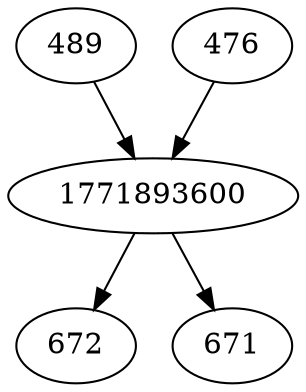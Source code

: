 strict digraph  {
672;
1771893600;
489;
476;
671;
1771893600 -> 671;
1771893600 -> 672;
489 -> 1771893600;
476 -> 1771893600;
}
